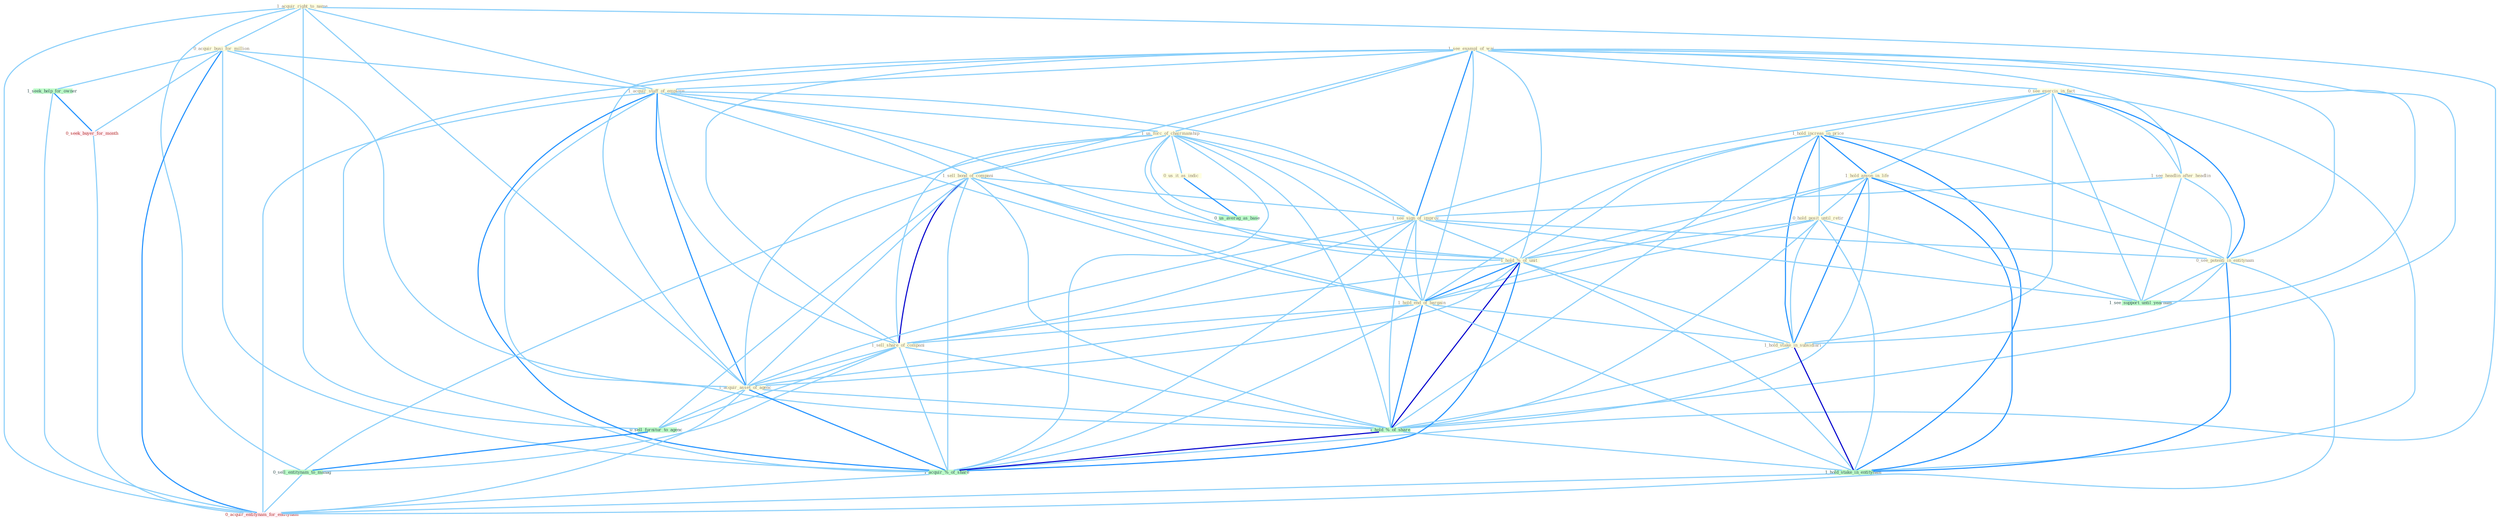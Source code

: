 Graph G{ 
    node
    [shape=polygon,style=filled,width=.5,height=.06,color="#BDFCC9",fixedsize=true,fontsize=4,
    fontcolor="#2f4f4f"];
    {node
    [color="#ffffe0", fontcolor="#8b7d6b"] "1_acquir_right_to_name " "1_see_exampl_of_wai " "0_acquir_busi_for_million " "0_see_exercis_in_fact " "1_acquir_staff_of_employe " "1_see_headlin_after_headlin " "1_us_forc_of_chairmanship " "1_sell_bond_of_compani " "1_hold_increas_in_price " "1_hold_anyon_in_life " "1_see_sign_of_improv " "0_see_potenti_in_entitynam " "0_hold_posit_until_retir " "1_hold_%_of_unit " "1_hold_end_of_bargain " "1_sell_share_of_compani " "0_us_it_as_indic " "1_acquir_asset_of_agenc " "1_hold_stake_in_subsidiari "}
{node [color="#fff0f5", fontcolor="#b22222"] "0_seek_buyer_for_month " "0_acquir_entitynam_for_entitynam "}
edge [color="#B0E2FF"];

	"1_acquir_right_to_name " -- "0_acquir_busi_for_million " [w="1", color="#87cefa" ];
	"1_acquir_right_to_name " -- "1_acquir_staff_of_employe " [w="1", color="#87cefa" ];
	"1_acquir_right_to_name " -- "1_acquir_asset_of_agenc " [w="1", color="#87cefa" ];
	"1_acquir_right_to_name " -- "1_acquir_%_of_share " [w="1", color="#87cefa" ];
	"1_acquir_right_to_name " -- "0_sell_furnitur_to_agenc " [w="1", color="#87cefa" ];
	"1_acquir_right_to_name " -- "0_sell_entitynam_to_manag " [w="1", color="#87cefa" ];
	"1_acquir_right_to_name " -- "0_acquir_entitynam_for_entitynam " [w="1", color="#87cefa" ];
	"1_see_exampl_of_wai " -- "0_see_exercis_in_fact " [w="1", color="#87cefa" ];
	"1_see_exampl_of_wai " -- "1_acquir_staff_of_employe " [w="1", color="#87cefa" ];
	"1_see_exampl_of_wai " -- "1_see_headlin_after_headlin " [w="1", color="#87cefa" ];
	"1_see_exampl_of_wai " -- "1_us_forc_of_chairmanship " [w="1", color="#87cefa" ];
	"1_see_exampl_of_wai " -- "1_sell_bond_of_compani " [w="1", color="#87cefa" ];
	"1_see_exampl_of_wai " -- "1_see_sign_of_improv " [w="2", color="#1e90ff" , len=0.8];
	"1_see_exampl_of_wai " -- "0_see_potenti_in_entitynam " [w="1", color="#87cefa" ];
	"1_see_exampl_of_wai " -- "1_hold_%_of_unit " [w="1", color="#87cefa" ];
	"1_see_exampl_of_wai " -- "1_hold_end_of_bargain " [w="1", color="#87cefa" ];
	"1_see_exampl_of_wai " -- "1_sell_share_of_compani " [w="1", color="#87cefa" ];
	"1_see_exampl_of_wai " -- "1_acquir_asset_of_agenc " [w="1", color="#87cefa" ];
	"1_see_exampl_of_wai " -- "1_hold_%_of_share " [w="1", color="#87cefa" ];
	"1_see_exampl_of_wai " -- "1_acquir_%_of_share " [w="1", color="#87cefa" ];
	"1_see_exampl_of_wai " -- "1_see_support_until_yearnum " [w="1", color="#87cefa" ];
	"0_acquir_busi_for_million " -- "1_acquir_staff_of_employe " [w="1", color="#87cefa" ];
	"0_acquir_busi_for_million " -- "1_acquir_asset_of_agenc " [w="1", color="#87cefa" ];
	"0_acquir_busi_for_million " -- "1_seek_help_for_owner " [w="1", color="#87cefa" ];
	"0_acquir_busi_for_million " -- "0_seek_buyer_for_month " [w="1", color="#87cefa" ];
	"0_acquir_busi_for_million " -- "1_acquir_%_of_share " [w="1", color="#87cefa" ];
	"0_acquir_busi_for_million " -- "0_acquir_entitynam_for_entitynam " [w="2", color="#1e90ff" , len=0.8];
	"0_see_exercis_in_fact " -- "1_see_headlin_after_headlin " [w="1", color="#87cefa" ];
	"0_see_exercis_in_fact " -- "1_hold_increas_in_price " [w="1", color="#87cefa" ];
	"0_see_exercis_in_fact " -- "1_hold_anyon_in_life " [w="1", color="#87cefa" ];
	"0_see_exercis_in_fact " -- "1_see_sign_of_improv " [w="1", color="#87cefa" ];
	"0_see_exercis_in_fact " -- "0_see_potenti_in_entitynam " [w="2", color="#1e90ff" , len=0.8];
	"0_see_exercis_in_fact " -- "1_hold_stake_in_subsidiari " [w="1", color="#87cefa" ];
	"0_see_exercis_in_fact " -- "1_hold_stake_in_entitynam " [w="1", color="#87cefa" ];
	"0_see_exercis_in_fact " -- "1_see_support_until_yearnum " [w="1", color="#87cefa" ];
	"1_acquir_staff_of_employe " -- "1_us_forc_of_chairmanship " [w="1", color="#87cefa" ];
	"1_acquir_staff_of_employe " -- "1_sell_bond_of_compani " [w="1", color="#87cefa" ];
	"1_acquir_staff_of_employe " -- "1_see_sign_of_improv " [w="1", color="#87cefa" ];
	"1_acquir_staff_of_employe " -- "1_hold_%_of_unit " [w="1", color="#87cefa" ];
	"1_acquir_staff_of_employe " -- "1_hold_end_of_bargain " [w="1", color="#87cefa" ];
	"1_acquir_staff_of_employe " -- "1_sell_share_of_compani " [w="1", color="#87cefa" ];
	"1_acquir_staff_of_employe " -- "1_acquir_asset_of_agenc " [w="2", color="#1e90ff" , len=0.8];
	"1_acquir_staff_of_employe " -- "1_hold_%_of_share " [w="1", color="#87cefa" ];
	"1_acquir_staff_of_employe " -- "1_acquir_%_of_share " [w="2", color="#1e90ff" , len=0.8];
	"1_acquir_staff_of_employe " -- "0_acquir_entitynam_for_entitynam " [w="1", color="#87cefa" ];
	"1_see_headlin_after_headlin " -- "1_see_sign_of_improv " [w="1", color="#87cefa" ];
	"1_see_headlin_after_headlin " -- "0_see_potenti_in_entitynam " [w="1", color="#87cefa" ];
	"1_see_headlin_after_headlin " -- "1_see_support_until_yearnum " [w="1", color="#87cefa" ];
	"1_us_forc_of_chairmanship " -- "1_sell_bond_of_compani " [w="1", color="#87cefa" ];
	"1_us_forc_of_chairmanship " -- "1_see_sign_of_improv " [w="1", color="#87cefa" ];
	"1_us_forc_of_chairmanship " -- "1_hold_%_of_unit " [w="1", color="#87cefa" ];
	"1_us_forc_of_chairmanship " -- "1_hold_end_of_bargain " [w="1", color="#87cefa" ];
	"1_us_forc_of_chairmanship " -- "1_sell_share_of_compani " [w="1", color="#87cefa" ];
	"1_us_forc_of_chairmanship " -- "0_us_it_as_indic " [w="1", color="#87cefa" ];
	"1_us_forc_of_chairmanship " -- "1_acquir_asset_of_agenc " [w="1", color="#87cefa" ];
	"1_us_forc_of_chairmanship " -- "1_hold_%_of_share " [w="1", color="#87cefa" ];
	"1_us_forc_of_chairmanship " -- "1_acquir_%_of_share " [w="1", color="#87cefa" ];
	"1_us_forc_of_chairmanship " -- "0_us_averag_as_base " [w="1", color="#87cefa" ];
	"1_sell_bond_of_compani " -- "1_see_sign_of_improv " [w="1", color="#87cefa" ];
	"1_sell_bond_of_compani " -- "1_hold_%_of_unit " [w="1", color="#87cefa" ];
	"1_sell_bond_of_compani " -- "1_hold_end_of_bargain " [w="1", color="#87cefa" ];
	"1_sell_bond_of_compani " -- "1_sell_share_of_compani " [w="3", color="#0000cd" , len=0.6];
	"1_sell_bond_of_compani " -- "1_acquir_asset_of_agenc " [w="1", color="#87cefa" ];
	"1_sell_bond_of_compani " -- "1_hold_%_of_share " [w="1", color="#87cefa" ];
	"1_sell_bond_of_compani " -- "1_acquir_%_of_share " [w="1", color="#87cefa" ];
	"1_sell_bond_of_compani " -- "0_sell_furnitur_to_agenc " [w="1", color="#87cefa" ];
	"1_sell_bond_of_compani " -- "0_sell_entitynam_to_manag " [w="1", color="#87cefa" ];
	"1_hold_increas_in_price " -- "1_hold_anyon_in_life " [w="2", color="#1e90ff" , len=0.8];
	"1_hold_increas_in_price " -- "0_see_potenti_in_entitynam " [w="1", color="#87cefa" ];
	"1_hold_increas_in_price " -- "0_hold_posit_until_retir " [w="1", color="#87cefa" ];
	"1_hold_increas_in_price " -- "1_hold_%_of_unit " [w="1", color="#87cefa" ];
	"1_hold_increas_in_price " -- "1_hold_end_of_bargain " [w="1", color="#87cefa" ];
	"1_hold_increas_in_price " -- "1_hold_stake_in_subsidiari " [w="2", color="#1e90ff" , len=0.8];
	"1_hold_increas_in_price " -- "1_hold_%_of_share " [w="1", color="#87cefa" ];
	"1_hold_increas_in_price " -- "1_hold_stake_in_entitynam " [w="2", color="#1e90ff" , len=0.8];
	"1_hold_anyon_in_life " -- "0_see_potenti_in_entitynam " [w="1", color="#87cefa" ];
	"1_hold_anyon_in_life " -- "0_hold_posit_until_retir " [w="1", color="#87cefa" ];
	"1_hold_anyon_in_life " -- "1_hold_%_of_unit " [w="1", color="#87cefa" ];
	"1_hold_anyon_in_life " -- "1_hold_end_of_bargain " [w="1", color="#87cefa" ];
	"1_hold_anyon_in_life " -- "1_hold_stake_in_subsidiari " [w="2", color="#1e90ff" , len=0.8];
	"1_hold_anyon_in_life " -- "1_hold_%_of_share " [w="1", color="#87cefa" ];
	"1_hold_anyon_in_life " -- "1_hold_stake_in_entitynam " [w="2", color="#1e90ff" , len=0.8];
	"1_see_sign_of_improv " -- "0_see_potenti_in_entitynam " [w="1", color="#87cefa" ];
	"1_see_sign_of_improv " -- "1_hold_%_of_unit " [w="1", color="#87cefa" ];
	"1_see_sign_of_improv " -- "1_hold_end_of_bargain " [w="1", color="#87cefa" ];
	"1_see_sign_of_improv " -- "1_sell_share_of_compani " [w="1", color="#87cefa" ];
	"1_see_sign_of_improv " -- "1_acquir_asset_of_agenc " [w="1", color="#87cefa" ];
	"1_see_sign_of_improv " -- "1_hold_%_of_share " [w="1", color="#87cefa" ];
	"1_see_sign_of_improv " -- "1_acquir_%_of_share " [w="1", color="#87cefa" ];
	"1_see_sign_of_improv " -- "1_see_support_until_yearnum " [w="1", color="#87cefa" ];
	"0_see_potenti_in_entitynam " -- "1_hold_stake_in_subsidiari " [w="1", color="#87cefa" ];
	"0_see_potenti_in_entitynam " -- "1_hold_stake_in_entitynam " [w="2", color="#1e90ff" , len=0.8];
	"0_see_potenti_in_entitynam " -- "1_see_support_until_yearnum " [w="1", color="#87cefa" ];
	"0_see_potenti_in_entitynam " -- "0_acquir_entitynam_for_entitynam " [w="1", color="#87cefa" ];
	"0_hold_posit_until_retir " -- "1_hold_%_of_unit " [w="1", color="#87cefa" ];
	"0_hold_posit_until_retir " -- "1_hold_end_of_bargain " [w="1", color="#87cefa" ];
	"0_hold_posit_until_retir " -- "1_hold_stake_in_subsidiari " [w="1", color="#87cefa" ];
	"0_hold_posit_until_retir " -- "1_hold_%_of_share " [w="1", color="#87cefa" ];
	"0_hold_posit_until_retir " -- "1_hold_stake_in_entitynam " [w="1", color="#87cefa" ];
	"0_hold_posit_until_retir " -- "1_see_support_until_yearnum " [w="1", color="#87cefa" ];
	"1_hold_%_of_unit " -- "1_hold_end_of_bargain " [w="2", color="#1e90ff" , len=0.8];
	"1_hold_%_of_unit " -- "1_sell_share_of_compani " [w="1", color="#87cefa" ];
	"1_hold_%_of_unit " -- "1_acquir_asset_of_agenc " [w="1", color="#87cefa" ];
	"1_hold_%_of_unit " -- "1_hold_stake_in_subsidiari " [w="1", color="#87cefa" ];
	"1_hold_%_of_unit " -- "1_hold_%_of_share " [w="3", color="#0000cd" , len=0.6];
	"1_hold_%_of_unit " -- "1_hold_stake_in_entitynam " [w="1", color="#87cefa" ];
	"1_hold_%_of_unit " -- "1_acquir_%_of_share " [w="2", color="#1e90ff" , len=0.8];
	"1_hold_end_of_bargain " -- "1_sell_share_of_compani " [w="1", color="#87cefa" ];
	"1_hold_end_of_bargain " -- "1_acquir_asset_of_agenc " [w="1", color="#87cefa" ];
	"1_hold_end_of_bargain " -- "1_hold_stake_in_subsidiari " [w="1", color="#87cefa" ];
	"1_hold_end_of_bargain " -- "1_hold_%_of_share " [w="2", color="#1e90ff" , len=0.8];
	"1_hold_end_of_bargain " -- "1_hold_stake_in_entitynam " [w="1", color="#87cefa" ];
	"1_hold_end_of_bargain " -- "1_acquir_%_of_share " [w="1", color="#87cefa" ];
	"1_sell_share_of_compani " -- "1_acquir_asset_of_agenc " [w="1", color="#87cefa" ];
	"1_sell_share_of_compani " -- "1_hold_%_of_share " [w="1", color="#87cefa" ];
	"1_sell_share_of_compani " -- "1_acquir_%_of_share " [w="1", color="#87cefa" ];
	"1_sell_share_of_compani " -- "0_sell_furnitur_to_agenc " [w="1", color="#87cefa" ];
	"1_sell_share_of_compani " -- "0_sell_entitynam_to_manag " [w="1", color="#87cefa" ];
	"0_us_it_as_indic " -- "0_us_averag_as_base " [w="2", color="#1e90ff" , len=0.8];
	"1_acquir_asset_of_agenc " -- "1_hold_%_of_share " [w="1", color="#87cefa" ];
	"1_acquir_asset_of_agenc " -- "1_acquir_%_of_share " [w="2", color="#1e90ff" , len=0.8];
	"1_acquir_asset_of_agenc " -- "0_sell_furnitur_to_agenc " [w="1", color="#87cefa" ];
	"1_acquir_asset_of_agenc " -- "0_acquir_entitynam_for_entitynam " [w="1", color="#87cefa" ];
	"1_hold_stake_in_subsidiari " -- "1_hold_%_of_share " [w="1", color="#87cefa" ];
	"1_hold_stake_in_subsidiari " -- "1_hold_stake_in_entitynam " [w="3", color="#0000cd" , len=0.6];
	"1_hold_%_of_share " -- "1_hold_stake_in_entitynam " [w="1", color="#87cefa" ];
	"1_hold_%_of_share " -- "1_acquir_%_of_share " [w="3", color="#0000cd" , len=0.6];
	"1_hold_stake_in_entitynam " -- "0_acquir_entitynam_for_entitynam " [w="1", color="#87cefa" ];
	"1_seek_help_for_owner " -- "0_seek_buyer_for_month " [w="2", color="#1e90ff" , len=0.8];
	"1_seek_help_for_owner " -- "0_acquir_entitynam_for_entitynam " [w="1", color="#87cefa" ];
	"0_seek_buyer_for_month " -- "0_acquir_entitynam_for_entitynam " [w="1", color="#87cefa" ];
	"1_acquir_%_of_share " -- "0_acquir_entitynam_for_entitynam " [w="1", color="#87cefa" ];
	"0_sell_furnitur_to_agenc " -- "0_sell_entitynam_to_manag " [w="2", color="#1e90ff" , len=0.8];
	"0_sell_entitynam_to_manag " -- "0_acquir_entitynam_for_entitynam " [w="1", color="#87cefa" ];
}